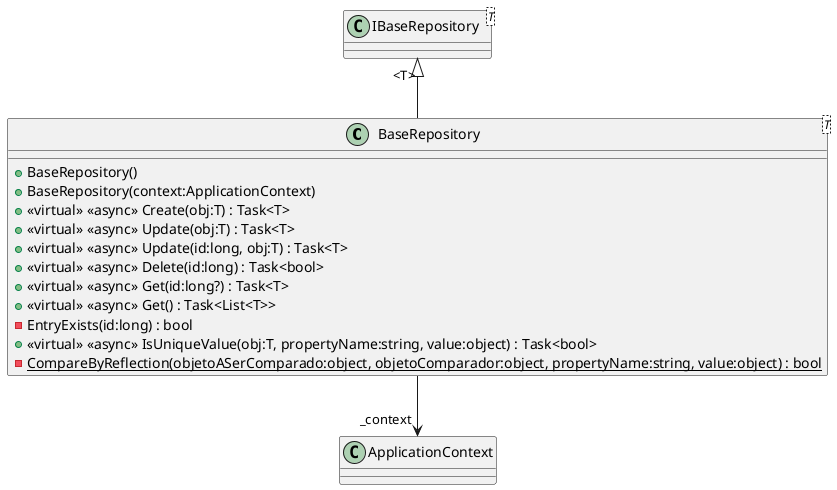 @startuml
class "BaseRepository"<T> {
    + BaseRepository()
    + BaseRepository(context:ApplicationContext)
    + <<virtual>> <<async>> Create(obj:T) : Task<T>
    + <<virtual>> <<async>> Update(obj:T) : Task<T>
    + <<virtual>> <<async>> Update(id:long, obj:T) : Task<T>
    + <<virtual>> <<async>> Delete(id:long) : Task<bool>
    + <<virtual>> <<async>> Get(id:long?) : Task<T>
    + <<virtual>> <<async>> Get() : Task<List<T>>
    - EntryExists(id:long) : bool
    + <<virtual>> <<async>> IsUniqueValue(obj:T, propertyName:string, value:object) : Task<bool>
    - {static} CompareByReflection(objetoASerComparado:object, objetoComparador:object, propertyName:string, value:object) : bool
}
class "IBaseRepository"<T> {
}
"IBaseRepository" "<T>" <|-- "BaseRepository"
"BaseRepository" --> "_context" ApplicationContext
@enduml
